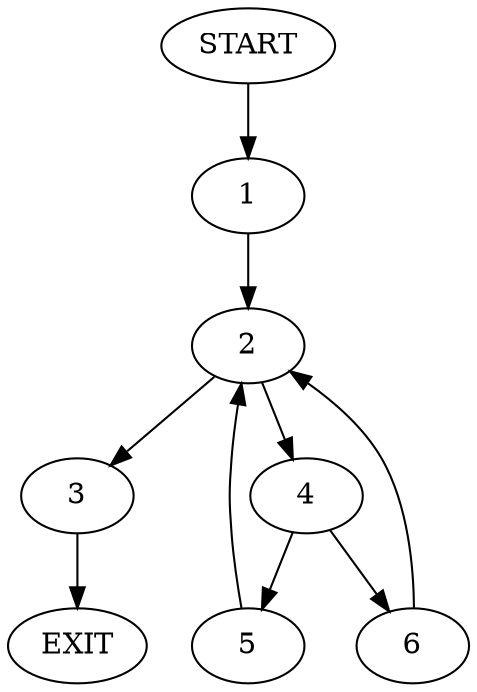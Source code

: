 digraph {
0 [label="START"]
7 [label="EXIT"]
0 -> 1
1 -> 2
2 -> 3
2 -> 4
4 -> 5
4 -> 6
3 -> 7
5 -> 2
6 -> 2
}

